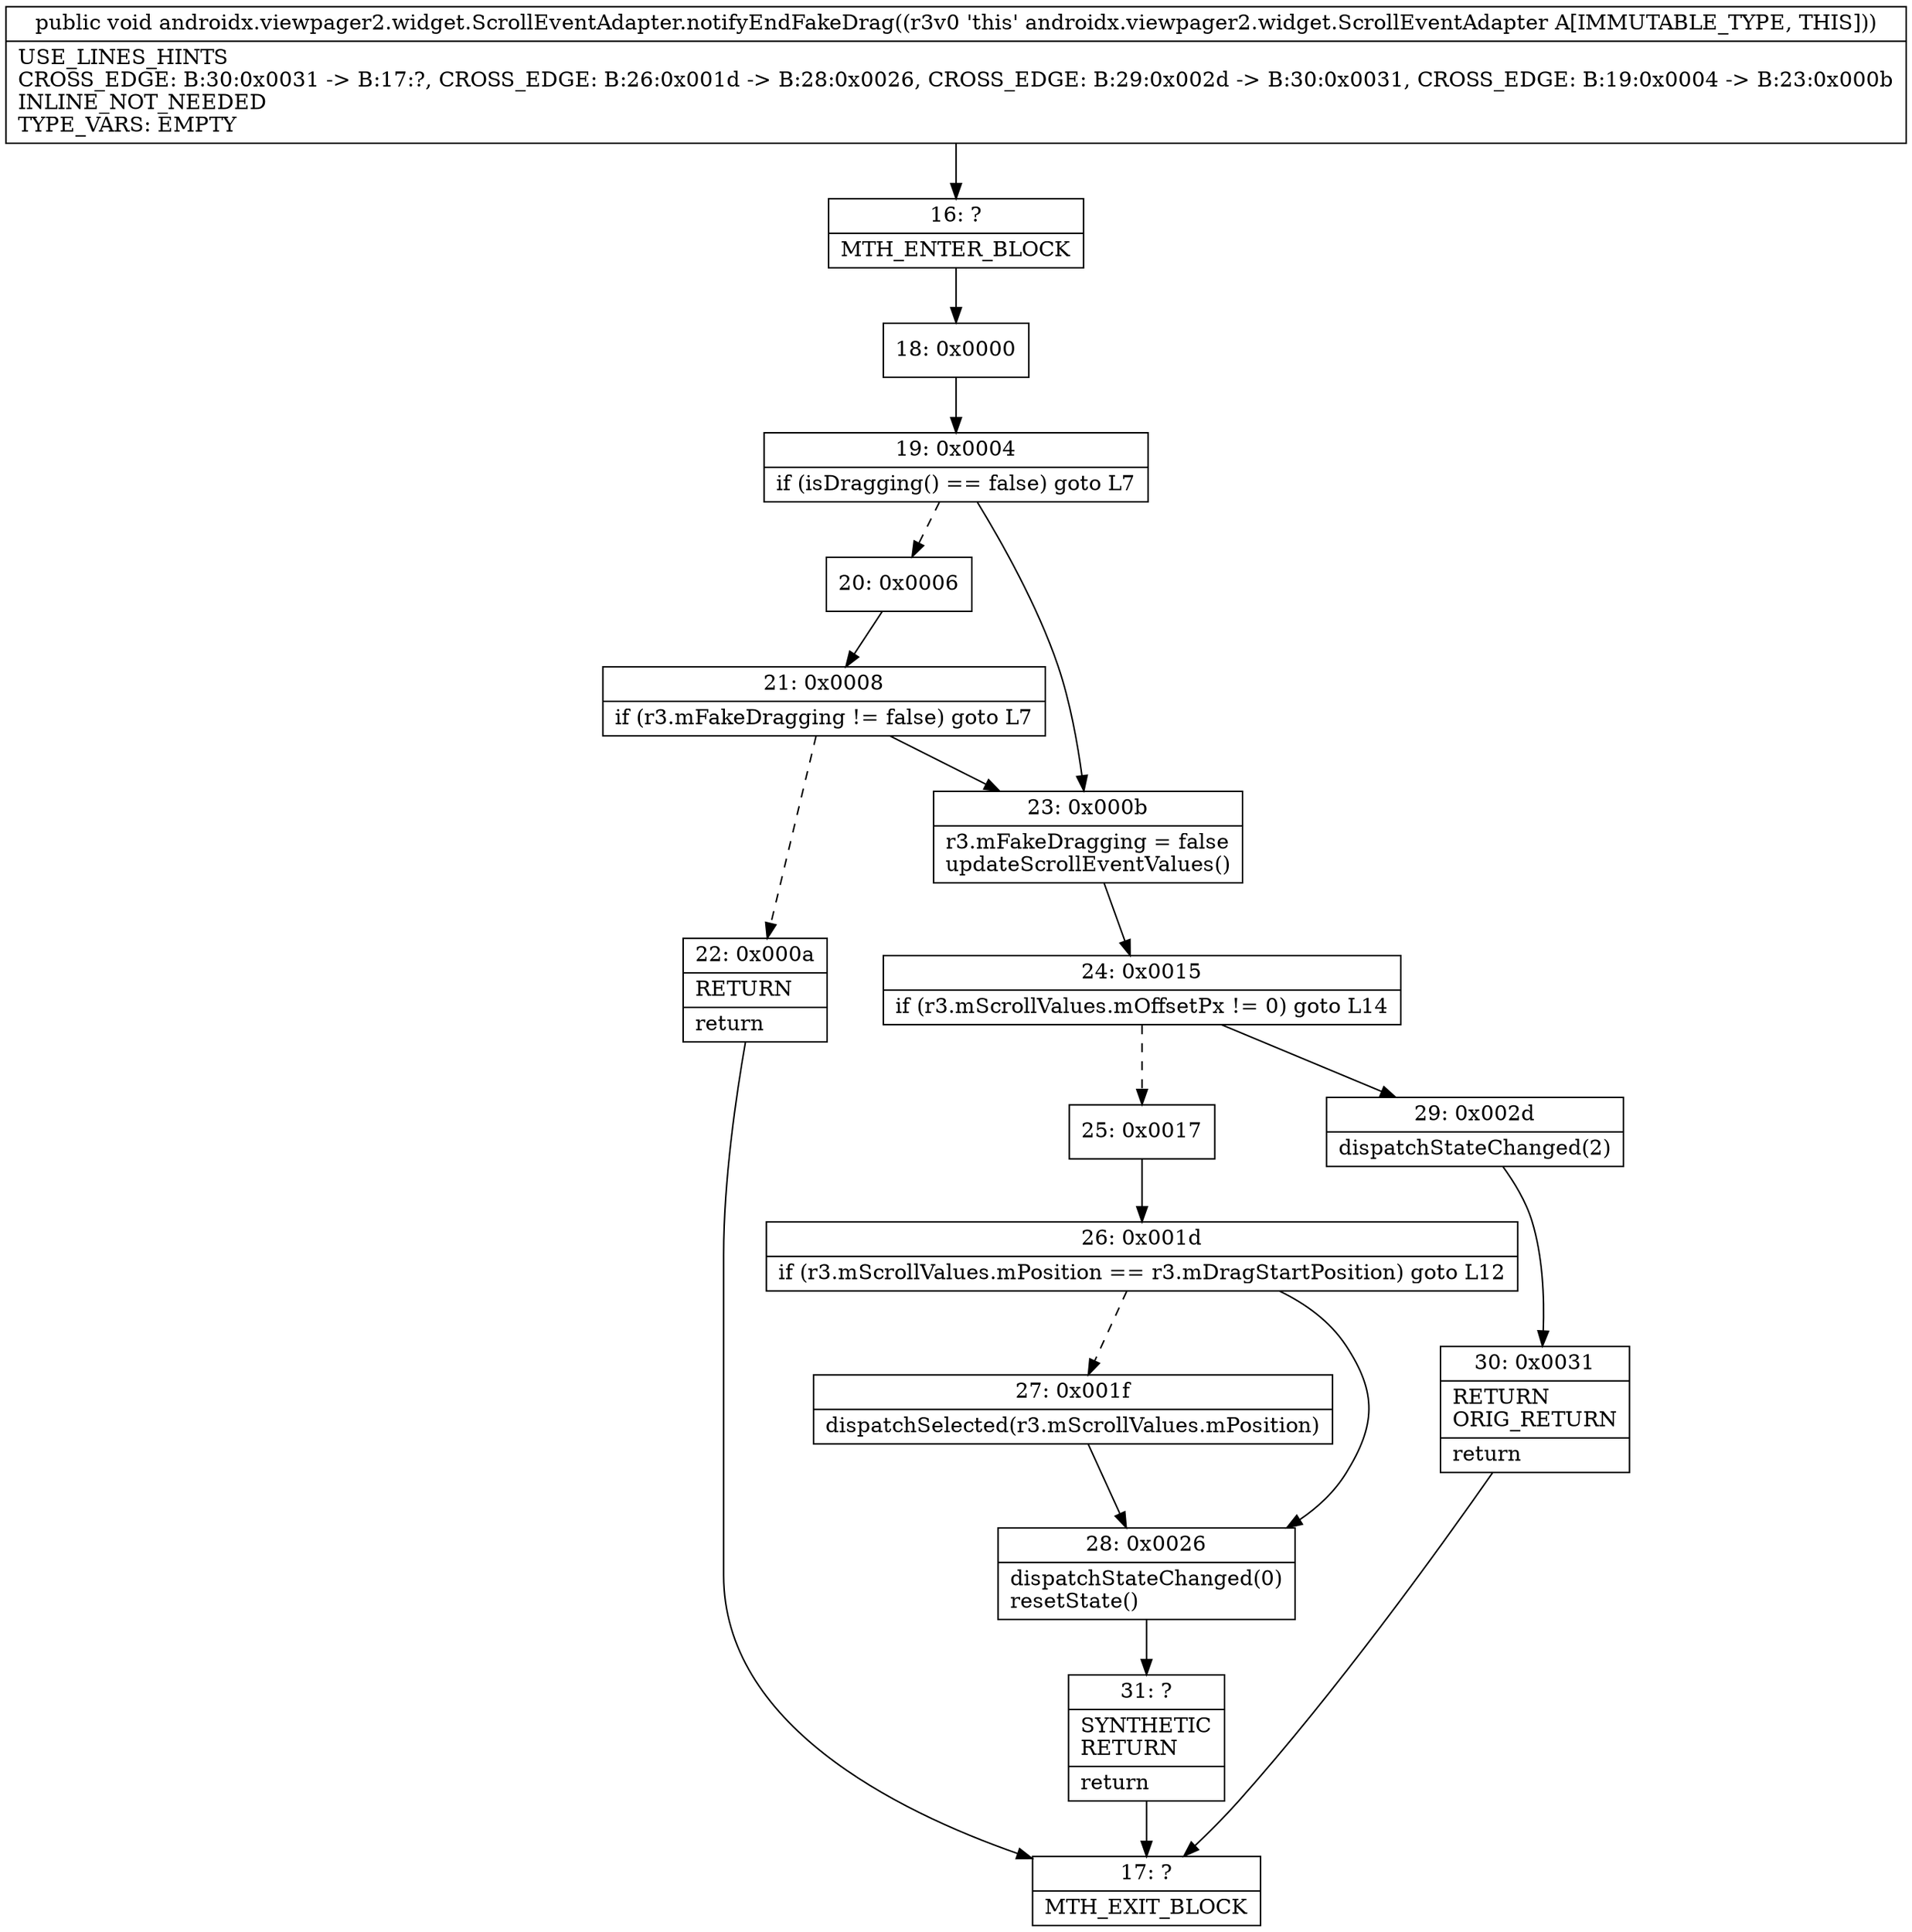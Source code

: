 digraph "CFG forandroidx.viewpager2.widget.ScrollEventAdapter.notifyEndFakeDrag()V" {
Node_16 [shape=record,label="{16\:\ ?|MTH_ENTER_BLOCK\l}"];
Node_18 [shape=record,label="{18\:\ 0x0000}"];
Node_19 [shape=record,label="{19\:\ 0x0004|if (isDragging() == false) goto L7\l}"];
Node_20 [shape=record,label="{20\:\ 0x0006}"];
Node_21 [shape=record,label="{21\:\ 0x0008|if (r3.mFakeDragging != false) goto L7\l}"];
Node_22 [shape=record,label="{22\:\ 0x000a|RETURN\l|return\l}"];
Node_17 [shape=record,label="{17\:\ ?|MTH_EXIT_BLOCK\l}"];
Node_23 [shape=record,label="{23\:\ 0x000b|r3.mFakeDragging = false\lupdateScrollEventValues()\l}"];
Node_24 [shape=record,label="{24\:\ 0x0015|if (r3.mScrollValues.mOffsetPx != 0) goto L14\l}"];
Node_25 [shape=record,label="{25\:\ 0x0017}"];
Node_26 [shape=record,label="{26\:\ 0x001d|if (r3.mScrollValues.mPosition == r3.mDragStartPosition) goto L12\l}"];
Node_27 [shape=record,label="{27\:\ 0x001f|dispatchSelected(r3.mScrollValues.mPosition)\l}"];
Node_28 [shape=record,label="{28\:\ 0x0026|dispatchStateChanged(0)\lresetState()\l}"];
Node_31 [shape=record,label="{31\:\ ?|SYNTHETIC\lRETURN\l|return\l}"];
Node_29 [shape=record,label="{29\:\ 0x002d|dispatchStateChanged(2)\l}"];
Node_30 [shape=record,label="{30\:\ 0x0031|RETURN\lORIG_RETURN\l|return\l}"];
MethodNode[shape=record,label="{public void androidx.viewpager2.widget.ScrollEventAdapter.notifyEndFakeDrag((r3v0 'this' androidx.viewpager2.widget.ScrollEventAdapter A[IMMUTABLE_TYPE, THIS]))  | USE_LINES_HINTS\lCROSS_EDGE: B:30:0x0031 \-\> B:17:?, CROSS_EDGE: B:26:0x001d \-\> B:28:0x0026, CROSS_EDGE: B:29:0x002d \-\> B:30:0x0031, CROSS_EDGE: B:19:0x0004 \-\> B:23:0x000b\lINLINE_NOT_NEEDED\lTYPE_VARS: EMPTY\l}"];
MethodNode -> Node_16;Node_16 -> Node_18;
Node_18 -> Node_19;
Node_19 -> Node_20[style=dashed];
Node_19 -> Node_23;
Node_20 -> Node_21;
Node_21 -> Node_22[style=dashed];
Node_21 -> Node_23;
Node_22 -> Node_17;
Node_23 -> Node_24;
Node_24 -> Node_25[style=dashed];
Node_24 -> Node_29;
Node_25 -> Node_26;
Node_26 -> Node_27[style=dashed];
Node_26 -> Node_28;
Node_27 -> Node_28;
Node_28 -> Node_31;
Node_31 -> Node_17;
Node_29 -> Node_30;
Node_30 -> Node_17;
}

